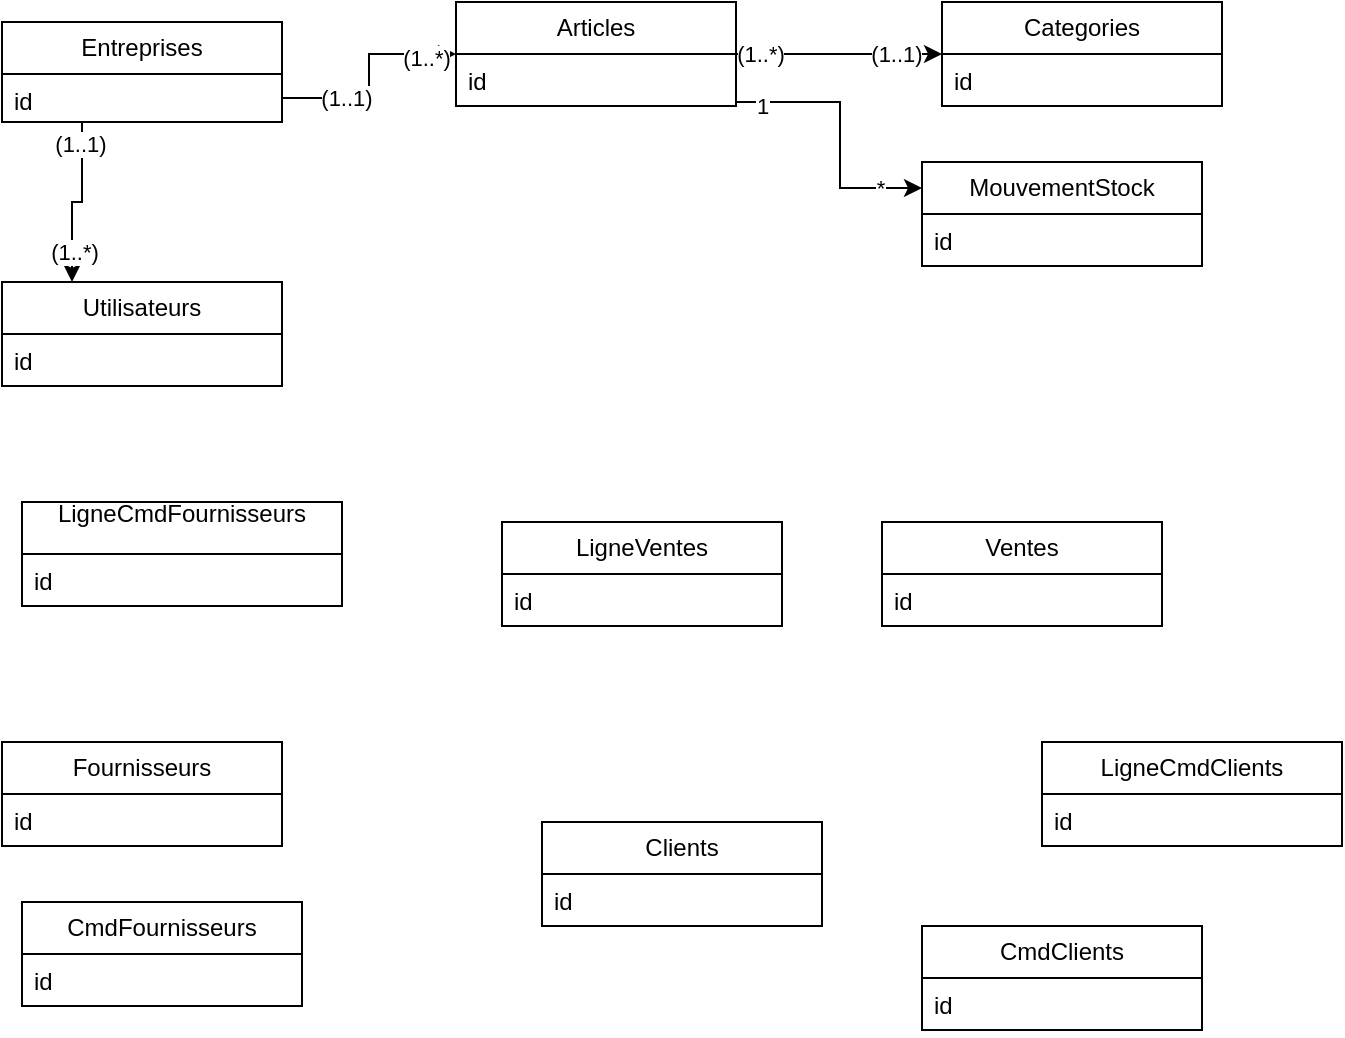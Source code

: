 <mxfile version="22.1.16" type="github">
  <diagram name="Page-1" id="mI9iQHq9Ga2JHR_YVcRe">
    <mxGraphModel dx="1947" dy="470" grid="1" gridSize="10" guides="1" tooltips="1" connect="1" arrows="1" fold="1" page="1" pageScale="1" pageWidth="827" pageHeight="1169" math="0" shadow="0">
      <root>
        <mxCell id="0" />
        <mxCell id="1" parent="0" />
        <mxCell id="IG-_UTLTYs7hTeTjO2VE-1" value="Entreprises" style="swimlane;fontStyle=0;childLayout=stackLayout;horizontal=1;startSize=26;fillColor=none;horizontalStack=0;resizeParent=1;resizeParentMax=0;resizeLast=0;collapsible=1;marginBottom=0;whiteSpace=wrap;html=1;" vertex="1" parent="1">
          <mxGeometry x="-780" y="50" width="140" height="50" as="geometry" />
        </mxCell>
        <mxCell id="IG-_UTLTYs7hTeTjO2VE-3" value="id" style="text;strokeColor=none;fillColor=none;align=left;verticalAlign=top;spacingLeft=4;spacingRight=4;overflow=hidden;rotatable=0;points=[[0,0.5],[1,0.5]];portConstraint=eastwest;whiteSpace=wrap;html=1;" vertex="1" parent="IG-_UTLTYs7hTeTjO2VE-1">
          <mxGeometry y="26" width="140" height="24" as="geometry" />
        </mxCell>
        <mxCell id="IG-_UTLTYs7hTeTjO2VE-5" value="&lt;div&gt;Utilisateurs&lt;/div&gt;" style="swimlane;fontStyle=0;childLayout=stackLayout;horizontal=1;startSize=26;fillColor=none;horizontalStack=0;resizeParent=1;resizeParentMax=0;resizeLast=0;collapsible=1;marginBottom=0;whiteSpace=wrap;html=1;" vertex="1" parent="1">
          <mxGeometry x="-780" y="180" width="140" height="52" as="geometry" />
        </mxCell>
        <mxCell id="IG-_UTLTYs7hTeTjO2VE-7" value="id" style="text;strokeColor=none;fillColor=none;align=left;verticalAlign=top;spacingLeft=4;spacingRight=4;overflow=hidden;rotatable=0;points=[[0,0.5],[1,0.5]];portConstraint=eastwest;whiteSpace=wrap;html=1;" vertex="1" parent="IG-_UTLTYs7hTeTjO2VE-5">
          <mxGeometry y="26" width="140" height="26" as="geometry" />
        </mxCell>
        <mxCell id="IG-_UTLTYs7hTeTjO2VE-38" style="edgeStyle=orthogonalEdgeStyle;rounded=0;orthogonalLoop=1;jettySize=auto;html=1;" edge="1" parent="1" source="IG-_UTLTYs7hTeTjO2VE-9" target="IG-_UTLTYs7hTeTjO2VE-13">
          <mxGeometry relative="1" as="geometry" />
        </mxCell>
        <mxCell id="IG-_UTLTYs7hTeTjO2VE-50" value="(1..*)" style="edgeLabel;html=1;align=center;verticalAlign=middle;resizable=0;points=[];" vertex="1" connectable="0" parent="IG-_UTLTYs7hTeTjO2VE-38">
          <mxGeometry x="-0.767" relative="1" as="geometry">
            <mxPoint as="offset" />
          </mxGeometry>
        </mxCell>
        <mxCell id="IG-_UTLTYs7hTeTjO2VE-51" value="(1..1)" style="edgeLabel;html=1;align=center;verticalAlign=middle;resizable=0;points=[];" vertex="1" connectable="0" parent="IG-_UTLTYs7hTeTjO2VE-38">
          <mxGeometry x="0.553" relative="1" as="geometry">
            <mxPoint as="offset" />
          </mxGeometry>
        </mxCell>
        <mxCell id="IG-_UTLTYs7hTeTjO2VE-39" style="edgeStyle=orthogonalEdgeStyle;rounded=0;orthogonalLoop=1;jettySize=auto;html=1;entryX=0;entryY=0.25;entryDx=0;entryDy=0;" edge="1" parent="1" source="IG-_UTLTYs7hTeTjO2VE-9" target="IG-_UTLTYs7hTeTjO2VE-15">
          <mxGeometry relative="1" as="geometry">
            <Array as="points">
              <mxPoint x="-361" y="90" />
              <mxPoint x="-361" y="133" />
            </Array>
          </mxGeometry>
        </mxCell>
        <mxCell id="IG-_UTLTYs7hTeTjO2VE-53" value="*" style="edgeLabel;html=1;align=center;verticalAlign=middle;resizable=0;points=[];" vertex="1" connectable="0" parent="IG-_UTLTYs7hTeTjO2VE-39">
          <mxGeometry x="0.691" relative="1" as="geometry">
            <mxPoint as="offset" />
          </mxGeometry>
        </mxCell>
        <mxCell id="IG-_UTLTYs7hTeTjO2VE-54" value="1" style="edgeLabel;html=1;align=center;verticalAlign=middle;resizable=0;points=[];" vertex="1" connectable="0" parent="IG-_UTLTYs7hTeTjO2VE-39">
          <mxGeometry x="-0.809" y="-2" relative="1" as="geometry">
            <mxPoint as="offset" />
          </mxGeometry>
        </mxCell>
        <mxCell id="IG-_UTLTYs7hTeTjO2VE-9" value="Articles" style="swimlane;fontStyle=0;childLayout=stackLayout;horizontal=1;startSize=26;fillColor=none;horizontalStack=0;resizeParent=1;resizeParentMax=0;resizeLast=0;collapsible=1;marginBottom=0;whiteSpace=wrap;html=1;" vertex="1" parent="1">
          <mxGeometry x="-553" y="40" width="140" height="52" as="geometry" />
        </mxCell>
        <mxCell id="IG-_UTLTYs7hTeTjO2VE-12" value="id" style="text;strokeColor=none;fillColor=none;align=left;verticalAlign=top;spacingLeft=4;spacingRight=4;overflow=hidden;rotatable=0;points=[[0,0.5],[1,0.5]];portConstraint=eastwest;whiteSpace=wrap;html=1;" vertex="1" parent="IG-_UTLTYs7hTeTjO2VE-9">
          <mxGeometry y="26" width="140" height="26" as="geometry" />
        </mxCell>
        <mxCell id="IG-_UTLTYs7hTeTjO2VE-13" value="Categories" style="swimlane;fontStyle=0;childLayout=stackLayout;horizontal=1;startSize=26;fillColor=none;horizontalStack=0;resizeParent=1;resizeParentMax=0;resizeLast=0;collapsible=1;marginBottom=0;whiteSpace=wrap;html=1;" vertex="1" parent="1">
          <mxGeometry x="-310" y="40" width="140" height="52" as="geometry" />
        </mxCell>
        <mxCell id="IG-_UTLTYs7hTeTjO2VE-14" value="id" style="text;strokeColor=none;fillColor=none;align=left;verticalAlign=top;spacingLeft=4;spacingRight=4;overflow=hidden;rotatable=0;points=[[0,0.5],[1,0.5]];portConstraint=eastwest;whiteSpace=wrap;html=1;" vertex="1" parent="IG-_UTLTYs7hTeTjO2VE-13">
          <mxGeometry y="26" width="140" height="26" as="geometry" />
        </mxCell>
        <mxCell id="IG-_UTLTYs7hTeTjO2VE-15" value="MouvementStock" style="swimlane;fontStyle=0;childLayout=stackLayout;horizontal=1;startSize=26;fillColor=none;horizontalStack=0;resizeParent=1;resizeParentMax=0;resizeLast=0;collapsible=1;marginBottom=0;whiteSpace=wrap;html=1;" vertex="1" parent="1">
          <mxGeometry x="-320" y="120" width="140" height="52" as="geometry" />
        </mxCell>
        <mxCell id="IG-_UTLTYs7hTeTjO2VE-16" value="id" style="text;strokeColor=none;fillColor=none;align=left;verticalAlign=top;spacingLeft=4;spacingRight=4;overflow=hidden;rotatable=0;points=[[0,0.5],[1,0.5]];portConstraint=eastwest;whiteSpace=wrap;html=1;" vertex="1" parent="IG-_UTLTYs7hTeTjO2VE-15">
          <mxGeometry y="26" width="140" height="26" as="geometry" />
        </mxCell>
        <mxCell id="IG-_UTLTYs7hTeTjO2VE-17" value="Ventes" style="swimlane;fontStyle=0;childLayout=stackLayout;horizontal=1;startSize=26;fillColor=none;horizontalStack=0;resizeParent=1;resizeParentMax=0;resizeLast=0;collapsible=1;marginBottom=0;whiteSpace=wrap;html=1;" vertex="1" parent="1">
          <mxGeometry x="-340" y="300" width="140" height="52" as="geometry" />
        </mxCell>
        <mxCell id="IG-_UTLTYs7hTeTjO2VE-18" value="id" style="text;strokeColor=none;fillColor=none;align=left;verticalAlign=top;spacingLeft=4;spacingRight=4;overflow=hidden;rotatable=0;points=[[0,0.5],[1,0.5]];portConstraint=eastwest;whiteSpace=wrap;html=1;" vertex="1" parent="IG-_UTLTYs7hTeTjO2VE-17">
          <mxGeometry y="26" width="140" height="26" as="geometry" />
        </mxCell>
        <mxCell id="IG-_UTLTYs7hTeTjO2VE-19" value="Clients" style="swimlane;fontStyle=0;childLayout=stackLayout;horizontal=1;startSize=26;fillColor=none;horizontalStack=0;resizeParent=1;resizeParentMax=0;resizeLast=0;collapsible=1;marginBottom=0;whiteSpace=wrap;html=1;" vertex="1" parent="1">
          <mxGeometry x="-510" y="450" width="140" height="52" as="geometry" />
        </mxCell>
        <mxCell id="IG-_UTLTYs7hTeTjO2VE-20" value="id" style="text;strokeColor=none;fillColor=none;align=left;verticalAlign=top;spacingLeft=4;spacingRight=4;overflow=hidden;rotatable=0;points=[[0,0.5],[1,0.5]];portConstraint=eastwest;whiteSpace=wrap;html=1;" vertex="1" parent="IG-_UTLTYs7hTeTjO2VE-19">
          <mxGeometry y="26" width="140" height="26" as="geometry" />
        </mxCell>
        <mxCell id="IG-_UTLTYs7hTeTjO2VE-21" value="LigneVentes" style="swimlane;fontStyle=0;childLayout=stackLayout;horizontal=1;startSize=26;fillColor=none;horizontalStack=0;resizeParent=1;resizeParentMax=0;resizeLast=0;collapsible=1;marginBottom=0;whiteSpace=wrap;html=1;" vertex="1" parent="1">
          <mxGeometry x="-530" y="300" width="140" height="52" as="geometry" />
        </mxCell>
        <mxCell id="IG-_UTLTYs7hTeTjO2VE-22" value="id" style="text;strokeColor=none;fillColor=none;align=left;verticalAlign=top;spacingLeft=4;spacingRight=4;overflow=hidden;rotatable=0;points=[[0,0.5],[1,0.5]];portConstraint=eastwest;whiteSpace=wrap;html=1;" vertex="1" parent="IG-_UTLTYs7hTeTjO2VE-21">
          <mxGeometry y="26" width="140" height="26" as="geometry" />
        </mxCell>
        <mxCell id="IG-_UTLTYs7hTeTjO2VE-23" value="Fournisseurs" style="swimlane;fontStyle=0;childLayout=stackLayout;horizontal=1;startSize=26;fillColor=none;horizontalStack=0;resizeParent=1;resizeParentMax=0;resizeLast=0;collapsible=1;marginBottom=0;whiteSpace=wrap;html=1;" vertex="1" parent="1">
          <mxGeometry x="-780" y="410" width="140" height="52" as="geometry" />
        </mxCell>
        <mxCell id="IG-_UTLTYs7hTeTjO2VE-24" value="id" style="text;strokeColor=none;fillColor=none;align=left;verticalAlign=top;spacingLeft=4;spacingRight=4;overflow=hidden;rotatable=0;points=[[0,0.5],[1,0.5]];portConstraint=eastwest;whiteSpace=wrap;html=1;" vertex="1" parent="IG-_UTLTYs7hTeTjO2VE-23">
          <mxGeometry y="26" width="140" height="26" as="geometry" />
        </mxCell>
        <mxCell id="IG-_UTLTYs7hTeTjO2VE-25" value="&lt;div&gt;LigneCmdFournisseurs&lt;/div&gt;&lt;div&gt;&lt;br&gt;&lt;/div&gt;" style="swimlane;fontStyle=0;childLayout=stackLayout;horizontal=1;startSize=26;fillColor=none;horizontalStack=0;resizeParent=1;resizeParentMax=0;resizeLast=0;collapsible=1;marginBottom=0;whiteSpace=wrap;html=1;" vertex="1" parent="1">
          <mxGeometry x="-770" y="290" width="160" height="52" as="geometry" />
        </mxCell>
        <mxCell id="IG-_UTLTYs7hTeTjO2VE-26" value="id" style="text;strokeColor=none;fillColor=none;align=left;verticalAlign=top;spacingLeft=4;spacingRight=4;overflow=hidden;rotatable=0;points=[[0,0.5],[1,0.5]];portConstraint=eastwest;whiteSpace=wrap;html=1;" vertex="1" parent="IG-_UTLTYs7hTeTjO2VE-25">
          <mxGeometry y="26" width="160" height="26" as="geometry" />
        </mxCell>
        <mxCell id="IG-_UTLTYs7hTeTjO2VE-27" value="&lt;div&gt;LigneCmdClients&lt;/div&gt;" style="swimlane;fontStyle=0;childLayout=stackLayout;horizontal=1;startSize=26;fillColor=none;horizontalStack=0;resizeParent=1;resizeParentMax=0;resizeLast=0;collapsible=1;marginBottom=0;whiteSpace=wrap;html=1;" vertex="1" parent="1">
          <mxGeometry x="-260" y="410" width="150" height="52" as="geometry" />
        </mxCell>
        <mxCell id="IG-_UTLTYs7hTeTjO2VE-28" value="id" style="text;strokeColor=none;fillColor=none;align=left;verticalAlign=top;spacingLeft=4;spacingRight=4;overflow=hidden;rotatable=0;points=[[0,0.5],[1,0.5]];portConstraint=eastwest;whiteSpace=wrap;html=1;" vertex="1" parent="IG-_UTLTYs7hTeTjO2VE-27">
          <mxGeometry y="26" width="150" height="26" as="geometry" />
        </mxCell>
        <mxCell id="IG-_UTLTYs7hTeTjO2VE-29" value="CmdFournisseurs" style="swimlane;fontStyle=0;childLayout=stackLayout;horizontal=1;startSize=26;fillColor=none;horizontalStack=0;resizeParent=1;resizeParentMax=0;resizeLast=0;collapsible=1;marginBottom=0;whiteSpace=wrap;html=1;" vertex="1" parent="1">
          <mxGeometry x="-770" y="490" width="140" height="52" as="geometry" />
        </mxCell>
        <mxCell id="IG-_UTLTYs7hTeTjO2VE-30" value="id" style="text;strokeColor=none;fillColor=none;align=left;verticalAlign=top;spacingLeft=4;spacingRight=4;overflow=hidden;rotatable=0;points=[[0,0.5],[1,0.5]];portConstraint=eastwest;whiteSpace=wrap;html=1;" vertex="1" parent="IG-_UTLTYs7hTeTjO2VE-29">
          <mxGeometry y="26" width="140" height="26" as="geometry" />
        </mxCell>
        <mxCell id="IG-_UTLTYs7hTeTjO2VE-31" value="CmdClients" style="swimlane;fontStyle=0;childLayout=stackLayout;horizontal=1;startSize=26;fillColor=none;horizontalStack=0;resizeParent=1;resizeParentMax=0;resizeLast=0;collapsible=1;marginBottom=0;whiteSpace=wrap;html=1;" vertex="1" parent="1">
          <mxGeometry x="-320" y="502" width="140" height="52" as="geometry" />
        </mxCell>
        <mxCell id="IG-_UTLTYs7hTeTjO2VE-32" value="id" style="text;strokeColor=none;fillColor=none;align=left;verticalAlign=top;spacingLeft=4;spacingRight=4;overflow=hidden;rotatable=0;points=[[0,0.5],[1,0.5]];portConstraint=eastwest;whiteSpace=wrap;html=1;" vertex="1" parent="IG-_UTLTYs7hTeTjO2VE-31">
          <mxGeometry y="26" width="140" height="26" as="geometry" />
        </mxCell>
        <mxCell id="IG-_UTLTYs7hTeTjO2VE-33" style="edgeStyle=orthogonalEdgeStyle;rounded=0;orthogonalLoop=1;jettySize=auto;html=1;entryX=0.25;entryY=0;entryDx=0;entryDy=0;" edge="1" parent="1" source="IG-_UTLTYs7hTeTjO2VE-3" target="IG-_UTLTYs7hTeTjO2VE-5">
          <mxGeometry relative="1" as="geometry">
            <Array as="points">
              <mxPoint x="-740" y="140" />
              <mxPoint x="-745" y="140" />
            </Array>
          </mxGeometry>
        </mxCell>
        <mxCell id="IG-_UTLTYs7hTeTjO2VE-45" value="(1..*)" style="edgeLabel;html=1;align=center;verticalAlign=middle;resizable=0;points=[];" vertex="1" connectable="0" parent="IG-_UTLTYs7hTeTjO2VE-33">
          <mxGeometry x="0.647" y="1" relative="1" as="geometry">
            <mxPoint as="offset" />
          </mxGeometry>
        </mxCell>
        <mxCell id="IG-_UTLTYs7hTeTjO2VE-46" value="(1..1)" style="edgeLabel;html=1;align=center;verticalAlign=middle;resizable=0;points=[];" vertex="1" connectable="0" parent="IG-_UTLTYs7hTeTjO2VE-33">
          <mxGeometry x="-0.741" y="-1" relative="1" as="geometry">
            <mxPoint as="offset" />
          </mxGeometry>
        </mxCell>
        <mxCell id="IG-_UTLTYs7hTeTjO2VE-37" style="edgeStyle=orthogonalEdgeStyle;rounded=0;orthogonalLoop=1;jettySize=auto;html=1;" edge="1" parent="1" source="IG-_UTLTYs7hTeTjO2VE-3" target="IG-_UTLTYs7hTeTjO2VE-9">
          <mxGeometry relative="1" as="geometry" />
        </mxCell>
        <mxCell id="IG-_UTLTYs7hTeTjO2VE-47" value="(1..1)" style="edgeLabel;html=1;align=center;verticalAlign=middle;resizable=0;points=[];" vertex="1" connectable="0" parent="IG-_UTLTYs7hTeTjO2VE-37">
          <mxGeometry x="-0.413" relative="1" as="geometry">
            <mxPoint as="offset" />
          </mxGeometry>
        </mxCell>
        <mxCell id="IG-_UTLTYs7hTeTjO2VE-48" value="(1..*)" style="edgeLabel;html=1;align=center;verticalAlign=middle;resizable=0;points=[];" vertex="1" connectable="0" parent="IG-_UTLTYs7hTeTjO2VE-37">
          <mxGeometry x="0.725" y="-2" relative="1" as="geometry">
            <mxPoint as="offset" />
          </mxGeometry>
        </mxCell>
      </root>
    </mxGraphModel>
  </diagram>
</mxfile>
